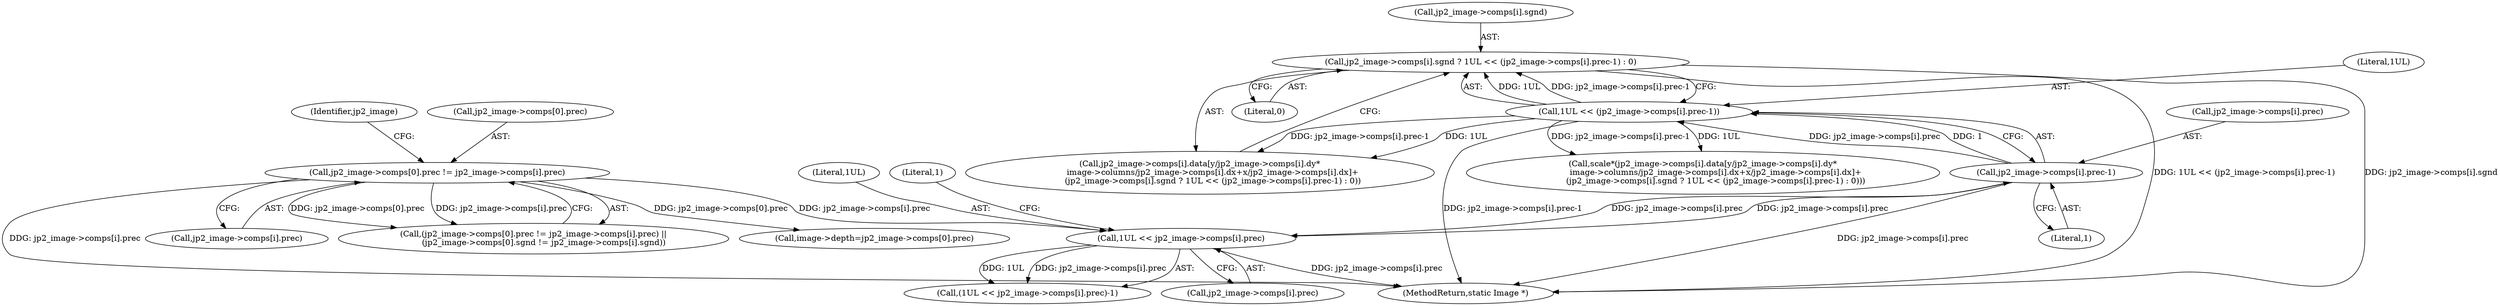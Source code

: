 digraph "0_ImageMagick_acee073df34aa4d491bf5cb74d3a15fc80f0a3aa@pointer" {
"1000871" [label="(Call,jp2_image->comps[i].sgnd ? 1UL << (jp2_image->comps[i].prec-1) : 0)"];
"1000879" [label="(Call,1UL << (jp2_image->comps[i].prec-1))"];
"1000881" [label="(Call,jp2_image->comps[i].prec-1)"];
"1000817" [label="(Call,1UL << jp2_image->comps[i].prec)"];
"1000556" [label="(Call,jp2_image->comps[0].prec != jp2_image->comps[i].prec)"];
"1000890" [label="(Literal,0)"];
"1000564" [label="(Call,jp2_image->comps[i].prec)"];
"1000575" [label="(Identifier,jp2_image)"];
"1000872" [label="(Call,jp2_image->comps[i].sgnd)"];
"1000816" [label="(Call,(1UL << jp2_image->comps[i].prec)-1)"];
"1000881" [label="(Call,jp2_image->comps[i].prec-1)"];
"1000879" [label="(Call,1UL << (jp2_image->comps[i].prec-1))"];
"1000829" [label="(Call,scale*(jp2_image->comps[i].data[y/jp2_image->comps[i].dy*\n          image->columns/jp2_image->comps[i].dx+x/jp2_image->comps[i].dx]+\n          (jp2_image->comps[i].sgnd ? 1UL << (jp2_image->comps[i].prec-1) : 0)))"];
"1000557" [label="(Call,jp2_image->comps[0].prec)"];
"1000882" [label="(Call,jp2_image->comps[i].prec)"];
"1000871" [label="(Call,jp2_image->comps[i].sgnd ? 1UL << (jp2_image->comps[i].prec-1) : 0)"];
"1000826" [label="(Literal,1)"];
"1000555" [label="(Call,(jp2_image->comps[0].prec != jp2_image->comps[i].prec) ||\n        (jp2_image->comps[0].sgnd != jp2_image->comps[i].sgnd))"];
"1001006" [label="(MethodReturn,static Image *)"];
"1000831" [label="(Call,jp2_image->comps[i].data[y/jp2_image->comps[i].dy*\n          image->columns/jp2_image->comps[i].dx+x/jp2_image->comps[i].dx]+\n          (jp2_image->comps[i].sgnd ? 1UL << (jp2_image->comps[i].prec-1) : 0))"];
"1000817" [label="(Call,1UL << jp2_image->comps[i].prec)"];
"1000889" [label="(Literal,1)"];
"1000556" [label="(Call,jp2_image->comps[0].prec != jp2_image->comps[i].prec)"];
"1000880" [label="(Literal,1UL)"];
"1000617" [label="(Call,image->depth=jp2_image->comps[0].prec)"];
"1000818" [label="(Literal,1UL)"];
"1000819" [label="(Call,jp2_image->comps[i].prec)"];
"1000871" -> "1000831"  [label="AST: "];
"1000871" -> "1000879"  [label="CFG: "];
"1000871" -> "1000890"  [label="CFG: "];
"1000872" -> "1000871"  [label="AST: "];
"1000879" -> "1000871"  [label="AST: "];
"1000890" -> "1000871"  [label="AST: "];
"1000831" -> "1000871"  [label="CFG: "];
"1000871" -> "1001006"  [label="DDG: jp2_image->comps[i].sgnd"];
"1000871" -> "1001006"  [label="DDG: 1UL << (jp2_image->comps[i].prec-1)"];
"1000879" -> "1000871"  [label="DDG: 1UL"];
"1000879" -> "1000871"  [label="DDG: jp2_image->comps[i].prec-1"];
"1000879" -> "1000881"  [label="CFG: "];
"1000880" -> "1000879"  [label="AST: "];
"1000881" -> "1000879"  [label="AST: "];
"1000879" -> "1001006"  [label="DDG: jp2_image->comps[i].prec-1"];
"1000879" -> "1000829"  [label="DDG: 1UL"];
"1000879" -> "1000829"  [label="DDG: jp2_image->comps[i].prec-1"];
"1000879" -> "1000831"  [label="DDG: 1UL"];
"1000879" -> "1000831"  [label="DDG: jp2_image->comps[i].prec-1"];
"1000881" -> "1000879"  [label="DDG: jp2_image->comps[i].prec"];
"1000881" -> "1000879"  [label="DDG: 1"];
"1000881" -> "1000889"  [label="CFG: "];
"1000882" -> "1000881"  [label="AST: "];
"1000889" -> "1000881"  [label="AST: "];
"1000881" -> "1001006"  [label="DDG: jp2_image->comps[i].prec"];
"1000881" -> "1000817"  [label="DDG: jp2_image->comps[i].prec"];
"1000817" -> "1000881"  [label="DDG: jp2_image->comps[i].prec"];
"1000817" -> "1000816"  [label="AST: "];
"1000817" -> "1000819"  [label="CFG: "];
"1000818" -> "1000817"  [label="AST: "];
"1000819" -> "1000817"  [label="AST: "];
"1000826" -> "1000817"  [label="CFG: "];
"1000817" -> "1001006"  [label="DDG: jp2_image->comps[i].prec"];
"1000817" -> "1000816"  [label="DDG: 1UL"];
"1000817" -> "1000816"  [label="DDG: jp2_image->comps[i].prec"];
"1000556" -> "1000817"  [label="DDG: jp2_image->comps[i].prec"];
"1000556" -> "1000555"  [label="AST: "];
"1000556" -> "1000564"  [label="CFG: "];
"1000557" -> "1000556"  [label="AST: "];
"1000564" -> "1000556"  [label="AST: "];
"1000575" -> "1000556"  [label="CFG: "];
"1000555" -> "1000556"  [label="CFG: "];
"1000556" -> "1001006"  [label="DDG: jp2_image->comps[i].prec"];
"1000556" -> "1000555"  [label="DDG: jp2_image->comps[0].prec"];
"1000556" -> "1000555"  [label="DDG: jp2_image->comps[i].prec"];
"1000556" -> "1000617"  [label="DDG: jp2_image->comps[0].prec"];
}
